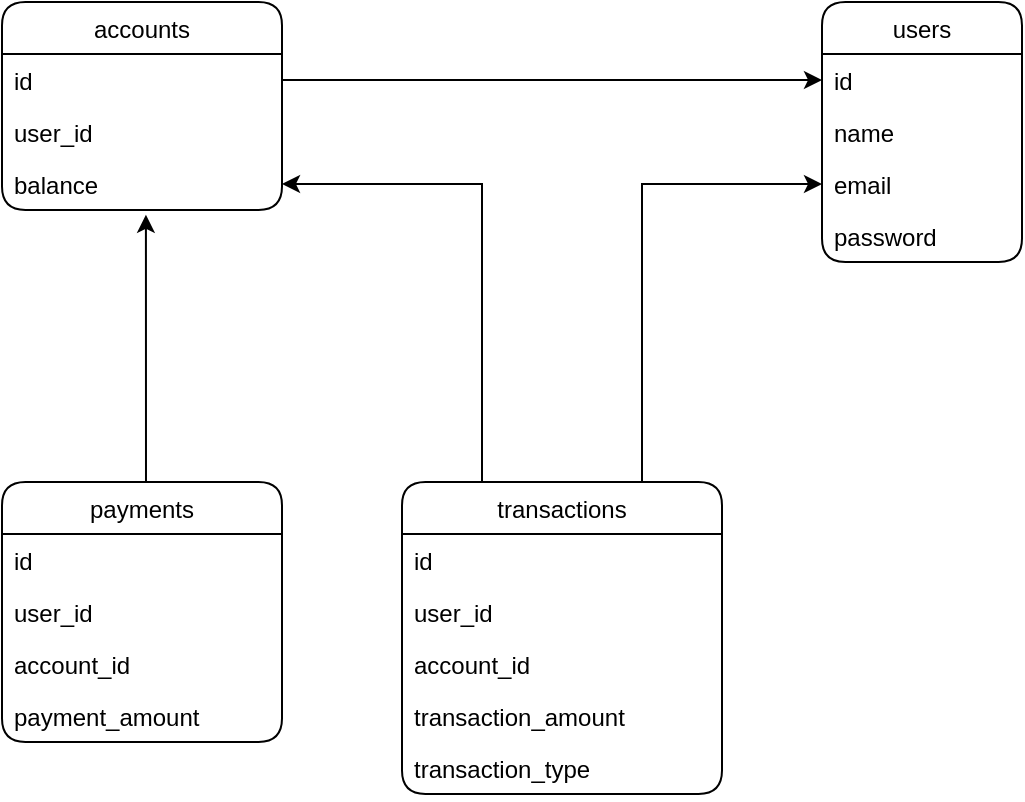 <mxfile version="13.3.5" type="device"><diagram name="Page-1" id="c4acf3e9-155e-7222-9cf6-157b1a14988f"><mxGraphModel dx="1038" dy="607" grid="1" gridSize="10" guides="1" tooltips="1" connect="1" arrows="1" fold="1" page="1" pageScale="1" pageWidth="850" pageHeight="1100" background="#ffffff" math="0" shadow="0"><root><mxCell id="0"/><mxCell id="1" parent="0"/><mxCell id="KUza1CFEIgZgdnjx-ZhZ-1" value="users" style="swimlane;fontStyle=0;childLayout=stackLayout;horizontal=1;startSize=26;fillColor=none;horizontalStack=0;resizeParent=1;resizeParentMax=0;resizeLast=0;collapsible=1;marginBottom=0;rounded=1;shadow=0;swimlaneLine=1;glass=0;sketch=0;" parent="1" vertex="1"><mxGeometry x="600" y="30" width="100" height="130" as="geometry"/></mxCell><mxCell id="KUza1CFEIgZgdnjx-ZhZ-19" value="id" style="text;strokeColor=none;fillColor=none;align=left;verticalAlign=top;spacingLeft=4;spacingRight=4;overflow=hidden;rotatable=0;points=[[0,0.5],[1,0.5]];portConstraint=eastwest;" parent="KUza1CFEIgZgdnjx-ZhZ-1" vertex="1"><mxGeometry y="26" width="100" height="26" as="geometry"/></mxCell><mxCell id="KUza1CFEIgZgdnjx-ZhZ-2" value="name" style="text;strokeColor=none;fillColor=none;align=left;verticalAlign=top;spacingLeft=4;spacingRight=4;overflow=hidden;rotatable=0;points=[[0,0.5],[1,0.5]];portConstraint=eastwest;" parent="KUza1CFEIgZgdnjx-ZhZ-1" vertex="1"><mxGeometry y="52" width="100" height="26" as="geometry"/></mxCell><mxCell id="KUza1CFEIgZgdnjx-ZhZ-5" value="email" style="text;strokeColor=none;fillColor=none;align=left;verticalAlign=top;spacingLeft=4;spacingRight=4;overflow=hidden;rotatable=0;points=[[0,0.5],[1,0.5]];portConstraint=eastwest;" parent="KUza1CFEIgZgdnjx-ZhZ-1" vertex="1"><mxGeometry y="78" width="100" height="26" as="geometry"/></mxCell><mxCell id="KUza1CFEIgZgdnjx-ZhZ-7" value="password" style="text;strokeColor=none;fillColor=none;align=left;verticalAlign=top;spacingLeft=4;spacingRight=4;overflow=hidden;rotatable=0;points=[[0,0.5],[1,0.5]];portConstraint=eastwest;" parent="KUza1CFEIgZgdnjx-ZhZ-1" vertex="1"><mxGeometry y="104" width="100" height="26" as="geometry"/></mxCell><mxCell id="tgA-p3LX8gdMHfioyKop-6" style="edgeStyle=orthogonalEdgeStyle;rounded=0;orthogonalLoop=1;jettySize=auto;html=1;entryX=0;entryY=0.5;entryDx=0;entryDy=0;exitX=0.75;exitY=0;exitDx=0;exitDy=0;" parent="1" source="tgA-p3LX8gdMHfioyKop-2" edge="1"><mxGeometry relative="1" as="geometry"><mxPoint x="600" y="121" as="targetPoint"/><mxPoint x="470" y="260" as="sourcePoint"/><Array as="points"><mxPoint x="510" y="270"/><mxPoint x="510" y="121"/></Array></mxGeometry></mxCell><mxCell id="tgA-p3LX8gdMHfioyKop-7" style="edgeStyle=orthogonalEdgeStyle;rounded=0;orthogonalLoop=1;jettySize=auto;html=1;exitX=0.25;exitY=0;exitDx=0;exitDy=0;entryX=1;entryY=0.5;entryDx=0;entryDy=0;" parent="1" source="tgA-p3LX8gdMHfioyKop-2" target="KUza1CFEIgZgdnjx-ZhZ-12" edge="1"><mxGeometry relative="1" as="geometry"><mxPoint x="378" y="120" as="targetPoint"/></mxGeometry></mxCell><mxCell id="KUza1CFEIgZgdnjx-ZhZ-9" value="accounts" style="swimlane;fontStyle=0;childLayout=stackLayout;horizontal=1;startSize=26;fillColor=none;horizontalStack=0;resizeParent=1;resizeParentMax=0;resizeLast=0;collapsible=1;marginBottom=0;rounded=1;shadow=0;glass=0;" parent="1" vertex="1"><mxGeometry x="190" y="30" width="140" height="104" as="geometry"/></mxCell><mxCell id="KUza1CFEIgZgdnjx-ZhZ-10" value="id" style="text;strokeColor=none;fillColor=none;align=left;verticalAlign=top;spacingLeft=4;spacingRight=4;overflow=hidden;rotatable=0;points=[[0,0.5],[1,0.5]];portConstraint=eastwest;" parent="KUza1CFEIgZgdnjx-ZhZ-9" vertex="1"><mxGeometry y="26" width="140" height="26" as="geometry"/></mxCell><mxCell id="KUza1CFEIgZgdnjx-ZhZ-11" value="user_id" style="text;strokeColor=none;fillColor=none;align=left;verticalAlign=top;spacingLeft=4;spacingRight=4;overflow=hidden;rotatable=0;points=[[0,0.5],[1,0.5]];portConstraint=eastwest;" parent="KUza1CFEIgZgdnjx-ZhZ-9" vertex="1"><mxGeometry y="52" width="140" height="26" as="geometry"/></mxCell><mxCell id="KUza1CFEIgZgdnjx-ZhZ-12" value="balance" style="text;strokeColor=none;fillColor=none;align=left;verticalAlign=top;spacingLeft=4;spacingRight=4;overflow=hidden;rotatable=0;points=[[0,0.5],[1,0.5]];portConstraint=eastwest;" parent="KUza1CFEIgZgdnjx-ZhZ-9" vertex="1"><mxGeometry y="78" width="140" height="26" as="geometry"/></mxCell><mxCell id="tgA-p3LX8gdMHfioyKop-2" value="transactions" style="swimlane;fontStyle=0;childLayout=stackLayout;horizontal=1;startSize=26;fillColor=none;horizontalStack=0;resizeParent=1;resizeParentMax=0;resizeLast=0;collapsible=1;marginBottom=0;rounded=1;" parent="1" vertex="1"><mxGeometry x="390" y="270" width="160" height="156" as="geometry"/></mxCell><mxCell id="tgA-p3LX8gdMHfioyKop-3" value="id" style="text;strokeColor=none;fillColor=none;align=left;verticalAlign=top;spacingLeft=4;spacingRight=4;overflow=hidden;rotatable=0;points=[[0,0.5],[1,0.5]];portConstraint=eastwest;" parent="tgA-p3LX8gdMHfioyKop-2" vertex="1"><mxGeometry y="26" width="160" height="26" as="geometry"/></mxCell><mxCell id="tgA-p3LX8gdMHfioyKop-4" value="user_id" style="text;strokeColor=none;fillColor=none;align=left;verticalAlign=top;spacingLeft=4;spacingRight=4;overflow=hidden;rotatable=0;points=[[0,0.5],[1,0.5]];portConstraint=eastwest;" parent="tgA-p3LX8gdMHfioyKop-2" vertex="1"><mxGeometry y="52" width="160" height="26" as="geometry"/></mxCell><mxCell id="tgA-p3LX8gdMHfioyKop-5" value="account_id" style="text;strokeColor=none;fillColor=none;align=left;verticalAlign=top;spacingLeft=4;spacingRight=4;overflow=hidden;rotatable=0;points=[[0,0.5],[1,0.5]];portConstraint=eastwest;" parent="tgA-p3LX8gdMHfioyKop-2" vertex="1"><mxGeometry y="78" width="160" height="26" as="geometry"/></mxCell><mxCell id="tgA-p3LX8gdMHfioyKop-9" value="transaction_amount" style="text;strokeColor=none;fillColor=none;align=left;verticalAlign=top;spacingLeft=4;spacingRight=4;overflow=hidden;rotatable=0;points=[[0,0.5],[1,0.5]];portConstraint=eastwest;" parent="tgA-p3LX8gdMHfioyKop-2" vertex="1"><mxGeometry y="104" width="160" height="26" as="geometry"/></mxCell><mxCell id="tgA-p3LX8gdMHfioyKop-8" value="transaction_type" style="text;strokeColor=none;fillColor=none;align=left;verticalAlign=top;spacingLeft=4;spacingRight=4;overflow=hidden;rotatable=0;points=[[0,0.5],[1,0.5]];portConstraint=eastwest;" parent="tgA-p3LX8gdMHfioyKop-2" vertex="1"><mxGeometry y="130" width="160" height="26" as="geometry"/></mxCell><mxCell id="J1DIHdA6S_8jg799e_3z-7" style="edgeStyle=orthogonalEdgeStyle;rounded=0;orthogonalLoop=1;jettySize=auto;html=1;entryX=0;entryY=0.5;entryDx=0;entryDy=0;" edge="1" parent="1" source="KUza1CFEIgZgdnjx-ZhZ-10" target="KUza1CFEIgZgdnjx-ZhZ-19"><mxGeometry relative="1" as="geometry"/></mxCell><mxCell id="J1DIHdA6S_8jg799e_3z-9" style="edgeStyle=orthogonalEdgeStyle;rounded=0;orthogonalLoop=1;jettySize=auto;html=1;" edge="1" parent="1" source="J1DIHdA6S_8jg799e_3z-1"><mxGeometry relative="1" as="geometry"><mxPoint x="260" y="270" as="targetPoint"/><Array as="points"><mxPoint x="260" y="270"/><mxPoint x="260" y="270"/></Array></mxGeometry></mxCell><mxCell id="J1DIHdA6S_8jg799e_3z-1" value="payments" style="swimlane;fontStyle=0;childLayout=stackLayout;horizontal=1;startSize=26;fillColor=none;horizontalStack=0;resizeParent=1;resizeParentMax=0;resizeLast=0;collapsible=1;marginBottom=0;rounded=1;" vertex="1" parent="1"><mxGeometry x="190" y="270" width="140" height="130" as="geometry"/></mxCell><mxCell id="J1DIHdA6S_8jg799e_3z-2" value="id" style="text;strokeColor=none;fillColor=none;align=left;verticalAlign=top;spacingLeft=4;spacingRight=4;overflow=hidden;rotatable=0;points=[[0,0.5],[1,0.5]];portConstraint=eastwest;" vertex="1" parent="J1DIHdA6S_8jg799e_3z-1"><mxGeometry y="26" width="140" height="26" as="geometry"/></mxCell><mxCell id="J1DIHdA6S_8jg799e_3z-3" value="user_id" style="text;strokeColor=none;fillColor=none;align=left;verticalAlign=top;spacingLeft=4;spacingRight=4;overflow=hidden;rotatable=0;points=[[0,0.5],[1,0.5]];portConstraint=eastwest;" vertex="1" parent="J1DIHdA6S_8jg799e_3z-1"><mxGeometry y="52" width="140" height="26" as="geometry"/></mxCell><mxCell id="J1DIHdA6S_8jg799e_3z-4" value="account_id" style="text;strokeColor=none;fillColor=none;align=left;verticalAlign=top;spacingLeft=4;spacingRight=4;overflow=hidden;rotatable=0;points=[[0,0.5],[1,0.5]];portConstraint=eastwest;" vertex="1" parent="J1DIHdA6S_8jg799e_3z-1"><mxGeometry y="78" width="140" height="26" as="geometry"/></mxCell><mxCell id="J1DIHdA6S_8jg799e_3z-6" value="payment_amount" style="text;strokeColor=none;fillColor=none;align=left;verticalAlign=top;spacingLeft=4;spacingRight=4;overflow=hidden;rotatable=0;points=[[0,0.5],[1,0.5]];portConstraint=eastwest;" vertex="1" parent="J1DIHdA6S_8jg799e_3z-1"><mxGeometry y="104" width="140" height="26" as="geometry"/></mxCell><mxCell id="J1DIHdA6S_8jg799e_3z-8" style="edgeStyle=orthogonalEdgeStyle;rounded=0;orthogonalLoop=1;jettySize=auto;html=1;exitX=0.5;exitY=0;exitDx=0;exitDy=0;entryX=0.514;entryY=1.092;entryDx=0;entryDy=0;entryPerimeter=0;" edge="1" parent="1" source="J1DIHdA6S_8jg799e_3z-1" target="KUza1CFEIgZgdnjx-ZhZ-12"><mxGeometry relative="1" as="geometry"><mxPoint x="260" y="260" as="sourcePoint"/><mxPoint x="290" y="170" as="targetPoint"/><Array as="points"><mxPoint x="262" y="270"/></Array></mxGeometry></mxCell></root></mxGraphModel></diagram></mxfile>